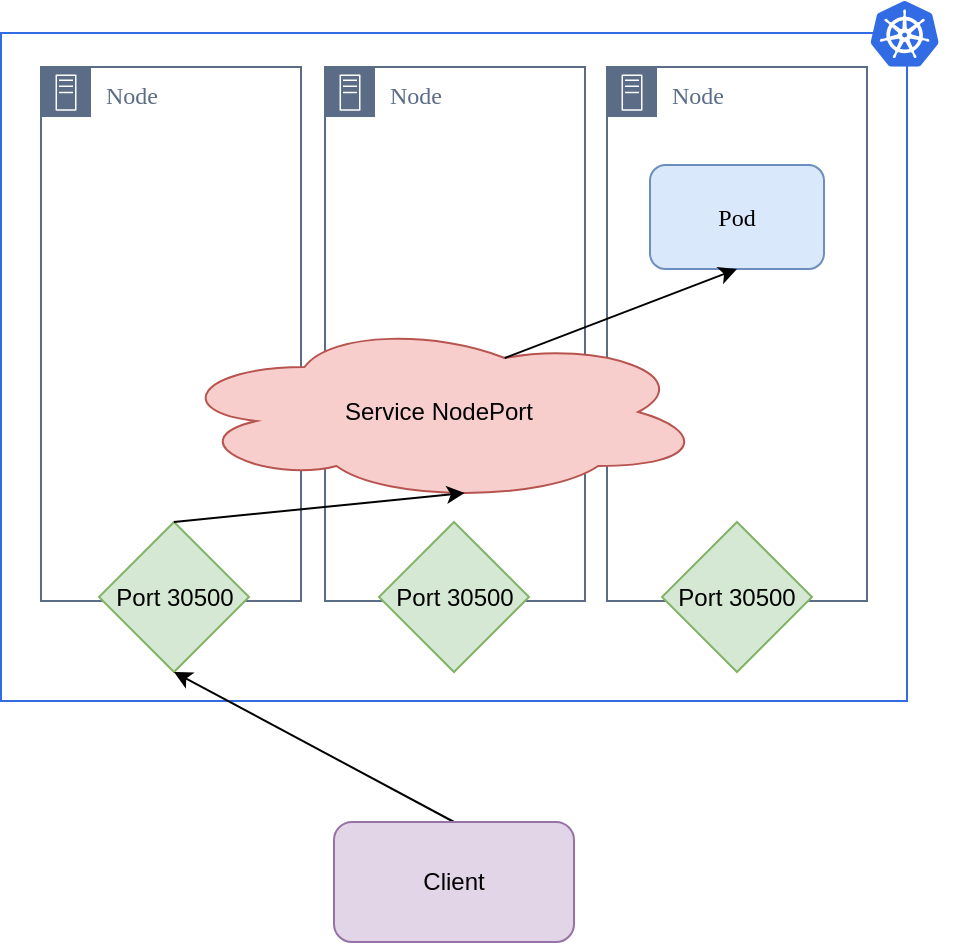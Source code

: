 <mxfile pages="1" version="11.2.8" type="device"><diagram id="33oEmsjtSe62zEUuAWgZ" name="Page-1"><mxGraphModel dx="946" dy="629" grid="1" gridSize="10" guides="1" tooltips="1" connect="1" arrows="1" fold="1" page="1" pageScale="1" pageWidth="827" pageHeight="1169" math="0" shadow="0"><root><mxCell id="0"/><mxCell id="1" parent="0"/><mxCell id="F0914i9l83QqkZZmDk5p-4" value="" style="group;verticalAlign=bottom;" parent="1" vertex="1" connectable="0"><mxGeometry x="136.5" y="119.5" width="480" height="350" as="geometry"/></mxCell><mxCell id="F0914i9l83QqkZZmDk5p-3" value="" style="rounded=0;whiteSpace=wrap;html=1;fillColor=#ffffff;strokeColor=#326ce5;" parent="F0914i9l83QqkZZmDk5p-4" vertex="1"><mxGeometry y="16" width="453" height="334" as="geometry"/></mxCell><mxCell id="F0914i9l83QqkZZmDk5p-1" value="" style="aspect=fixed;html=1;perimeter=none;align=center;shadow=0;dashed=0;image;fontSize=12;image=img/lib/mscae/Kubernetes.svg;" parent="F0914i9l83QqkZZmDk5p-4" vertex="1"><mxGeometry x="434.717" width="34.211" height="32.842" as="geometry"/></mxCell><mxCell id="F0914i9l83QqkZZmDk5p-8" value="&lt;font face=&quot;Tahoma&quot;&gt;Node&lt;/font&gt;" style="points=[[0,0],[0.25,0],[0.5,0],[0.75,0],[1,0],[1,0.25],[1,0.5],[1,0.75],[1,1],[0.75,1],[0.5,1],[0.25,1],[0,1],[0,0.75],[0,0.5],[0,0.25]];outlineConnect=0;gradientColor=none;html=1;whiteSpace=wrap;fontSize=12;fontStyle=0;shape=mxgraph.aws4.group;grIcon=mxgraph.aws4.group_on_premise;strokeColor=#5A6C86;fillColor=none;verticalAlign=top;align=left;spacingLeft=30;fontColor=#5A6C86;dashed=0;" parent="F0914i9l83QqkZZmDk5p-4" vertex="1"><mxGeometry x="20" y="33" width="130" height="267" as="geometry"/></mxCell><mxCell id="F0914i9l83QqkZZmDk5p-10" value="Node" style="points=[[0,0],[0.25,0],[0.5,0],[0.75,0],[1,0],[1,0.25],[1,0.5],[1,0.75],[1,1],[0.75,1],[0.5,1],[0.25,1],[0,1],[0,0.75],[0,0.5],[0,0.25]];outlineConnect=0;gradientColor=none;html=1;whiteSpace=wrap;fontSize=12;fontStyle=0;shape=mxgraph.aws4.group;grIcon=mxgraph.aws4.group_on_premise;strokeColor=#5A6C86;fillColor=none;verticalAlign=top;align=left;spacingLeft=30;fontColor=#5A6C86;dashed=0;fontFamily=Tahoma;" parent="F0914i9l83QqkZZmDk5p-4" vertex="1"><mxGeometry x="162" y="33" width="130" height="267" as="geometry"/></mxCell><mxCell id="F0914i9l83QqkZZmDk5p-11" value="Node" style="points=[[0,0],[0.25,0],[0.5,0],[0.75,0],[1,0],[1,0.25],[1,0.5],[1,0.75],[1,1],[0.75,1],[0.5,1],[0.25,1],[0,1],[0,0.75],[0,0.5],[0,0.25]];outlineConnect=0;gradientColor=none;html=1;whiteSpace=wrap;fontSize=12;fontStyle=0;shape=mxgraph.aws4.group;grIcon=mxgraph.aws4.group_on_premise;strokeColor=#5A6C86;fillColor=none;verticalAlign=top;align=left;spacingLeft=30;fontColor=#5A6C86;dashed=0;fontFamily=Tahoma;" parent="F0914i9l83QqkZZmDk5p-4" vertex="1"><mxGeometry x="303" y="33" width="130" height="267" as="geometry"/></mxCell><mxCell id="F0914i9l83QqkZZmDk5p-15" value="Pod" style="rounded=1;whiteSpace=wrap;html=1;strokeColor=#6c8ebf;fillColor=#dae8fc;fontFamily=Tahoma;" parent="F0914i9l83QqkZZmDk5p-4" vertex="1"><mxGeometry x="324.5" y="82" width="87" height="52" as="geometry"/></mxCell><mxCell id="Y8FoeDmD9J6a2e5l6DgZ-1" value="Service NodePort" style="ellipse;shape=cloud;whiteSpace=wrap;html=1;fillColor=#f8cecc;strokeColor=#b85450;" vertex="1" parent="F0914i9l83QqkZZmDk5p-4"><mxGeometry x="85" y="160.5" width="267" height="90" as="geometry"/></mxCell><mxCell id="Y8FoeDmD9J6a2e5l6DgZ-4" value="" style="endArrow=classic;html=1;entryX=0.5;entryY=1;entryDx=0;entryDy=0;exitX=0.625;exitY=0.2;exitDx=0;exitDy=0;exitPerimeter=0;" edge="1" parent="F0914i9l83QqkZZmDk5p-4" source="Y8FoeDmD9J6a2e5l6DgZ-1" target="F0914i9l83QqkZZmDk5p-15"><mxGeometry width="50" height="50" relative="1" as="geometry"><mxPoint y="342" as="sourcePoint"/><mxPoint x="50" y="292" as="targetPoint"/></mxGeometry></mxCell><mxCell id="Y8FoeDmD9J6a2e5l6DgZ-6" value="Port 30500" style="rhombus;whiteSpace=wrap;html=1;fillColor=#d5e8d4;strokeColor=#82b366;" vertex="1" parent="F0914i9l83QqkZZmDk5p-4"><mxGeometry x="49" y="260.5" width="75" height="75" as="geometry"/></mxCell><mxCell id="Y8FoeDmD9J6a2e5l6DgZ-11" value="" style="endArrow=classic;html=1;entryX=0.55;entryY=0.95;entryDx=0;entryDy=0;entryPerimeter=0;exitX=0.5;exitY=0;exitDx=0;exitDy=0;" edge="1" parent="F0914i9l83QqkZZmDk5p-4" source="Y8FoeDmD9J6a2e5l6DgZ-6" target="Y8FoeDmD9J6a2e5l6DgZ-1"><mxGeometry width="50" height="50" relative="1" as="geometry"><mxPoint x="-16.5" y="531" as="sourcePoint"/><mxPoint x="211.85" y="266.5" as="targetPoint"/></mxGeometry></mxCell><mxCell id="Y8FoeDmD9J6a2e5l6DgZ-12" value="Port 30500" style="rhombus;whiteSpace=wrap;html=1;fillColor=#d5e8d4;strokeColor=#82b366;" vertex="1" parent="F0914i9l83QqkZZmDk5p-4"><mxGeometry x="189" y="260.5" width="75" height="75" as="geometry"/></mxCell><mxCell id="Y8FoeDmD9J6a2e5l6DgZ-13" value="Port 30500" style="rhombus;whiteSpace=wrap;html=1;fillColor=#d5e8d4;strokeColor=#82b366;" vertex="1" parent="F0914i9l83QqkZZmDk5p-4"><mxGeometry x="330.5" y="260.5" width="75" height="75" as="geometry"/></mxCell><mxCell id="Y8FoeDmD9J6a2e5l6DgZ-10" value="" style="endArrow=classic;html=1;entryX=0.5;entryY=1;entryDx=0;entryDy=0;exitX=0.5;exitY=0;exitDx=0;exitDy=0;" edge="1" parent="1" source="Y8FoeDmD9J6a2e5l6DgZ-9" target="Y8FoeDmD9J6a2e5l6DgZ-6"><mxGeometry width="50" height="50" relative="1" as="geometry"><mxPoint x="343.5" y="520.5" as="sourcePoint"/><mxPoint x="170" y="600.5" as="targetPoint"/></mxGeometry></mxCell><mxCell id="Y8FoeDmD9J6a2e5l6DgZ-9" value="Client" style="rounded=1;whiteSpace=wrap;html=1;fillColor=#e1d5e7;strokeColor=#9673a6;" vertex="1" parent="1"><mxGeometry x="303" y="530" width="120" height="60" as="geometry"/></mxCell></root></mxGraphModel></diagram></mxfile>

